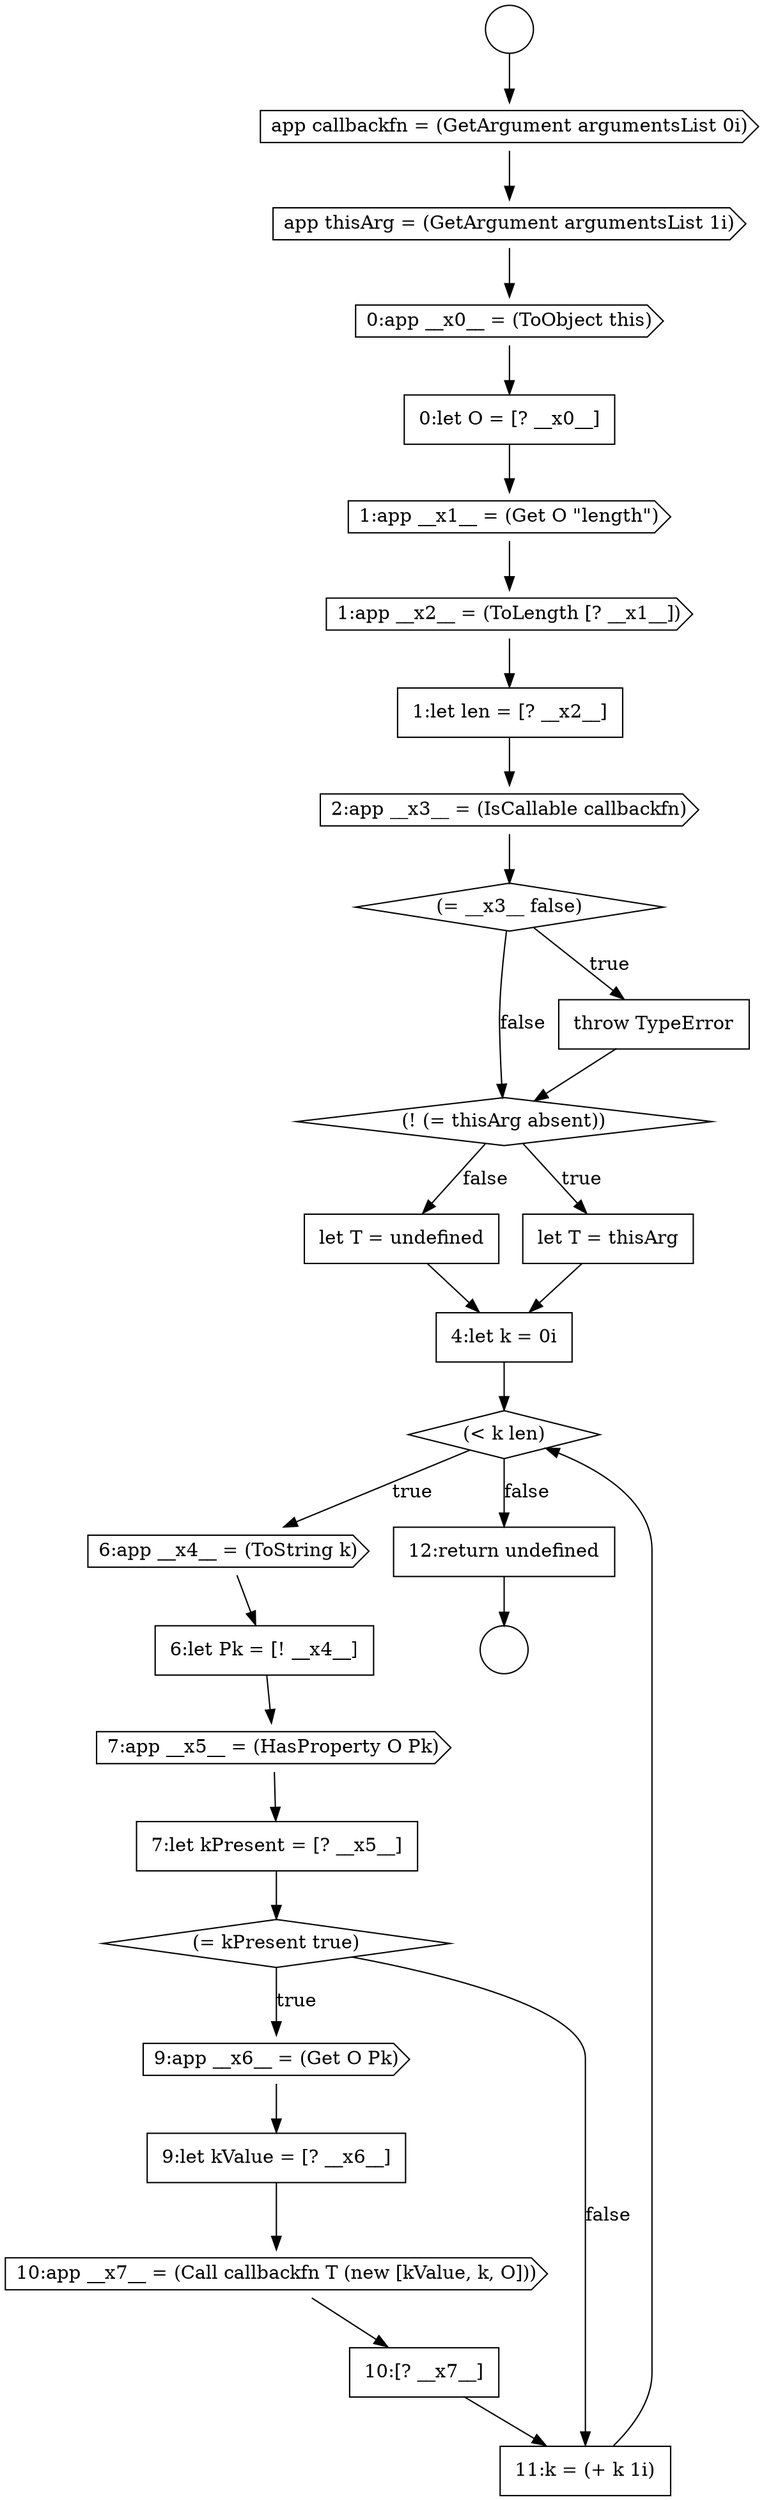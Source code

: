 digraph {
  node14937 [shape=cds, label=<<font color="black">1:app __x1__ = (Get O &quot;length&quot;)</font>> color="black" fillcolor="white" style=filled]
  node14954 [shape=none, margin=0, label=<<font color="black">
    <table border="0" cellborder="1" cellspacing="0" cellpadding="10">
      <tr><td align="left">9:let kValue = [? __x6__]</td></tr>
    </table>
  </font>> color="black" fillcolor="white" style=filled]
  node14949 [shape=none, margin=0, label=<<font color="black">
    <table border="0" cellborder="1" cellspacing="0" cellpadding="10">
      <tr><td align="left">6:let Pk = [! __x4__]</td></tr>
    </table>
  </font>> color="black" fillcolor="white" style=filled]
  node14936 [shape=none, margin=0, label=<<font color="black">
    <table border="0" cellborder="1" cellspacing="0" cellpadding="10">
      <tr><td align="left">0:let O = [? __x0__]</td></tr>
    </table>
  </font>> color="black" fillcolor="white" style=filled]
  node14945 [shape=none, margin=0, label=<<font color="black">
    <table border="0" cellborder="1" cellspacing="0" cellpadding="10">
      <tr><td align="left">let T = undefined</td></tr>
    </table>
  </font>> color="black" fillcolor="white" style=filled]
  node14950 [shape=cds, label=<<font color="black">7:app __x5__ = (HasProperty O Pk)</font>> color="black" fillcolor="white" style=filled]
  node14947 [shape=diamond, label=<<font color="black">(&lt; k len)</font>> color="black" fillcolor="white" style=filled]
  node14951 [shape=none, margin=0, label=<<font color="black">
    <table border="0" cellborder="1" cellspacing="0" cellpadding="10">
      <tr><td align="left">7:let kPresent = [? __x5__]</td></tr>
    </table>
  </font>> color="black" fillcolor="white" style=filled]
  node14948 [shape=cds, label=<<font color="black">6:app __x4__ = (ToString k)</font>> color="black" fillcolor="white" style=filled]
  node14932 [shape=circle label=" " color="black" fillcolor="white" style=filled]
  node14944 [shape=none, margin=0, label=<<font color="black">
    <table border="0" cellborder="1" cellspacing="0" cellpadding="10">
      <tr><td align="left">let T = thisArg</td></tr>
    </table>
  </font>> color="black" fillcolor="white" style=filled]
  node14958 [shape=none, margin=0, label=<<font color="black">
    <table border="0" cellborder="1" cellspacing="0" cellpadding="10">
      <tr><td align="left">12:return undefined</td></tr>
    </table>
  </font>> color="black" fillcolor="white" style=filled]
  node14943 [shape=diamond, label=<<font color="black">(! (= thisArg absent))</font>> color="black" fillcolor="white" style=filled]
  node14941 [shape=diamond, label=<<font color="black">(= __x3__ false)</font>> color="black" fillcolor="white" style=filled]
  node14953 [shape=cds, label=<<font color="black">9:app __x6__ = (Get O Pk)</font>> color="black" fillcolor="white" style=filled]
  node14946 [shape=none, margin=0, label=<<font color="black">
    <table border="0" cellborder="1" cellspacing="0" cellpadding="10">
      <tr><td align="left">4:let k = 0i</td></tr>
    </table>
  </font>> color="black" fillcolor="white" style=filled]
  node14933 [shape=cds, label=<<font color="black">app callbackfn = (GetArgument argumentsList 0i)</font>> color="black" fillcolor="white" style=filled]
  node14957 [shape=none, margin=0, label=<<font color="black">
    <table border="0" cellborder="1" cellspacing="0" cellpadding="10">
      <tr><td align="left">11:k = (+ k 1i)</td></tr>
    </table>
  </font>> color="black" fillcolor="white" style=filled]
  node14942 [shape=none, margin=0, label=<<font color="black">
    <table border="0" cellborder="1" cellspacing="0" cellpadding="10">
      <tr><td align="left">throw TypeError</td></tr>
    </table>
  </font>> color="black" fillcolor="white" style=filled]
  node14940 [shape=cds, label=<<font color="black">2:app __x3__ = (IsCallable callbackfn)</font>> color="black" fillcolor="white" style=filled]
  node14934 [shape=cds, label=<<font color="black">app thisArg = (GetArgument argumentsList 1i)</font>> color="black" fillcolor="white" style=filled]
  node14938 [shape=cds, label=<<font color="black">1:app __x2__ = (ToLength [? __x1__])</font>> color="black" fillcolor="white" style=filled]
  node14931 [shape=circle label=" " color="black" fillcolor="white" style=filled]
  node14955 [shape=cds, label=<<font color="black">10:app __x7__ = (Call callbackfn T (new [kValue, k, O]))</font>> color="black" fillcolor="white" style=filled]
  node14952 [shape=diamond, label=<<font color="black">(= kPresent true)</font>> color="black" fillcolor="white" style=filled]
  node14939 [shape=none, margin=0, label=<<font color="black">
    <table border="0" cellborder="1" cellspacing="0" cellpadding="10">
      <tr><td align="left">1:let len = [? __x2__]</td></tr>
    </table>
  </font>> color="black" fillcolor="white" style=filled]
  node14956 [shape=none, margin=0, label=<<font color="black">
    <table border="0" cellborder="1" cellspacing="0" cellpadding="10">
      <tr><td align="left">10:[? __x7__]</td></tr>
    </table>
  </font>> color="black" fillcolor="white" style=filled]
  node14935 [shape=cds, label=<<font color="black">0:app __x0__ = (ToObject this)</font>> color="black" fillcolor="white" style=filled]
  node14942 -> node14943 [ color="black"]
  node14937 -> node14938 [ color="black"]
  node14931 -> node14933 [ color="black"]
  node14935 -> node14936 [ color="black"]
  node14949 -> node14950 [ color="black"]
  node14945 -> node14946 [ color="black"]
  node14951 -> node14952 [ color="black"]
  node14941 -> node14942 [label=<<font color="black">true</font>> color="black"]
  node14941 -> node14943 [label=<<font color="black">false</font>> color="black"]
  node14948 -> node14949 [ color="black"]
  node14952 -> node14953 [label=<<font color="black">true</font>> color="black"]
  node14952 -> node14957 [label=<<font color="black">false</font>> color="black"]
  node14946 -> node14947 [ color="black"]
  node14938 -> node14939 [ color="black"]
  node14954 -> node14955 [ color="black"]
  node14936 -> node14937 [ color="black"]
  node14944 -> node14946 [ color="black"]
  node14957 -> node14947 [ color="black"]
  node14950 -> node14951 [ color="black"]
  node14958 -> node14932 [ color="black"]
  node14933 -> node14934 [ color="black"]
  node14943 -> node14944 [label=<<font color="black">true</font>> color="black"]
  node14943 -> node14945 [label=<<font color="black">false</font>> color="black"]
  node14956 -> node14957 [ color="black"]
  node14953 -> node14954 [ color="black"]
  node14940 -> node14941 [ color="black"]
  node14939 -> node14940 [ color="black"]
  node14934 -> node14935 [ color="black"]
  node14947 -> node14948 [label=<<font color="black">true</font>> color="black"]
  node14947 -> node14958 [label=<<font color="black">false</font>> color="black"]
  node14955 -> node14956 [ color="black"]
}
